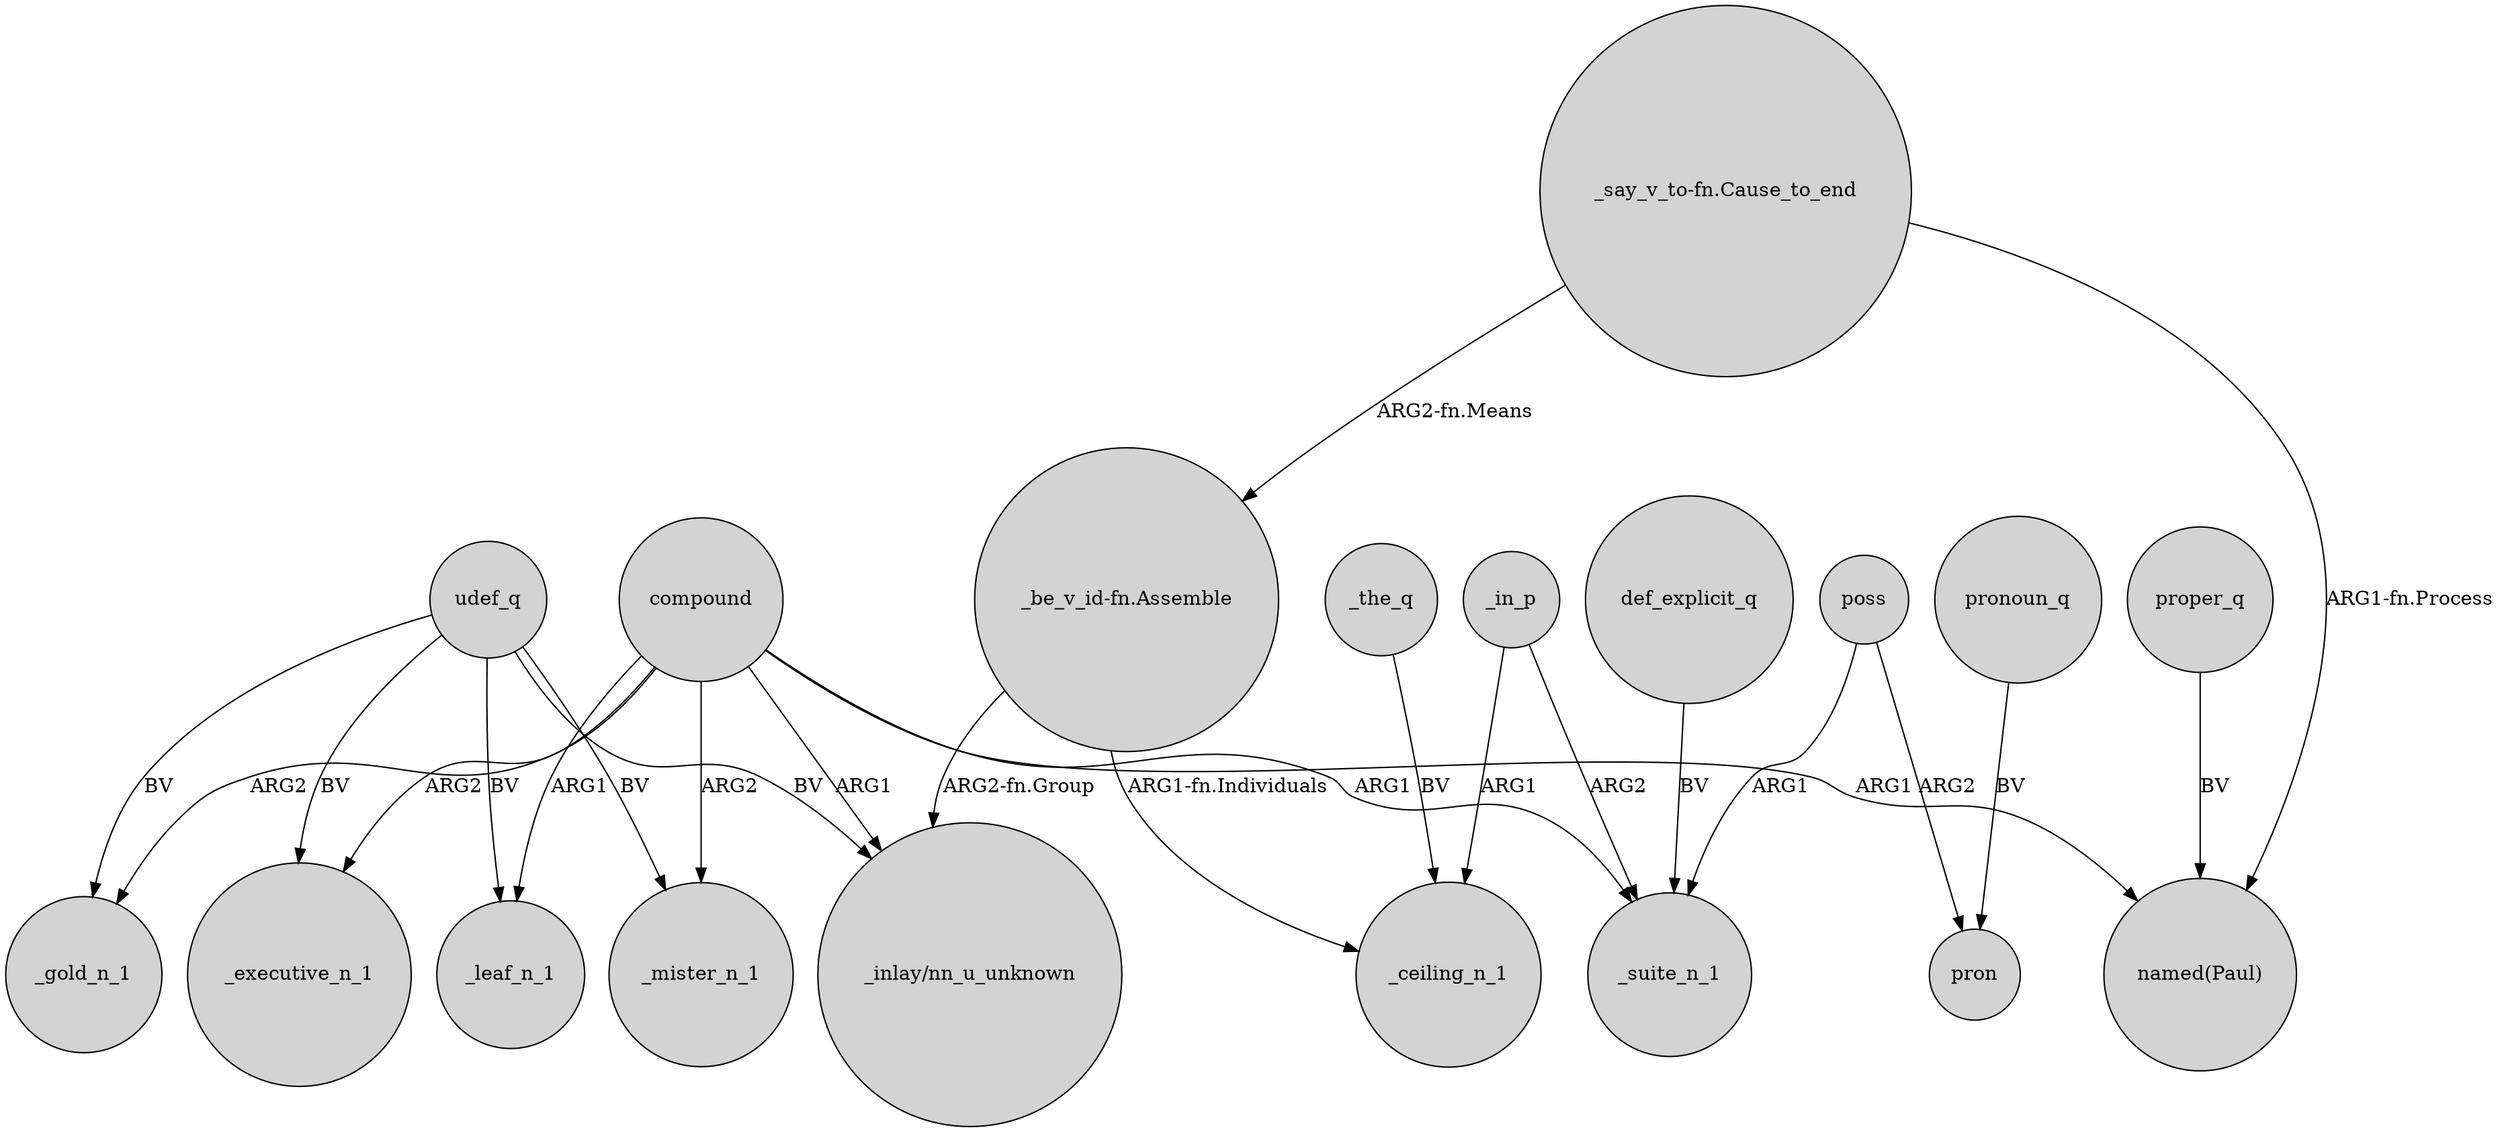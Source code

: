 digraph {
	node [shape=circle style=filled]
	compound -> _mister_n_1 [label=ARG2]
	compound -> _gold_n_1 [label=ARG2]
	def_explicit_q -> _suite_n_1 [label=BV]
	udef_q -> _mister_n_1 [label=BV]
	pronoun_q -> pron [label=BV]
	_in_p -> _suite_n_1 [label=ARG2]
	"_be_v_id-fn.Assemble" -> "_inlay/nn_u_unknown" [label="ARG2-fn.Group"]
	poss -> pron [label=ARG2]
	udef_q -> _executive_n_1 [label=BV]
	compound -> _leaf_n_1 [label=ARG1]
	_the_q -> _ceiling_n_1 [label=BV]
	compound -> "named(Paul)" [label=ARG1]
	compound -> _suite_n_1 [label=ARG1]
	proper_q -> "named(Paul)" [label=BV]
	compound -> "_inlay/nn_u_unknown" [label=ARG1]
	"_be_v_id-fn.Assemble" -> _ceiling_n_1 [label="ARG1-fn.Individuals"]
	udef_q -> _leaf_n_1 [label=BV]
	poss -> _suite_n_1 [label=ARG1]
	"_say_v_to-fn.Cause_to_end" -> "_be_v_id-fn.Assemble" [label="ARG2-fn.Means"]
	udef_q -> _gold_n_1 [label=BV]
	"_say_v_to-fn.Cause_to_end" -> "named(Paul)" [label="ARG1-fn.Process"]
	_in_p -> _ceiling_n_1 [label=ARG1]
	udef_q -> "_inlay/nn_u_unknown" [label=BV]
	compound -> _executive_n_1 [label=ARG2]
}
